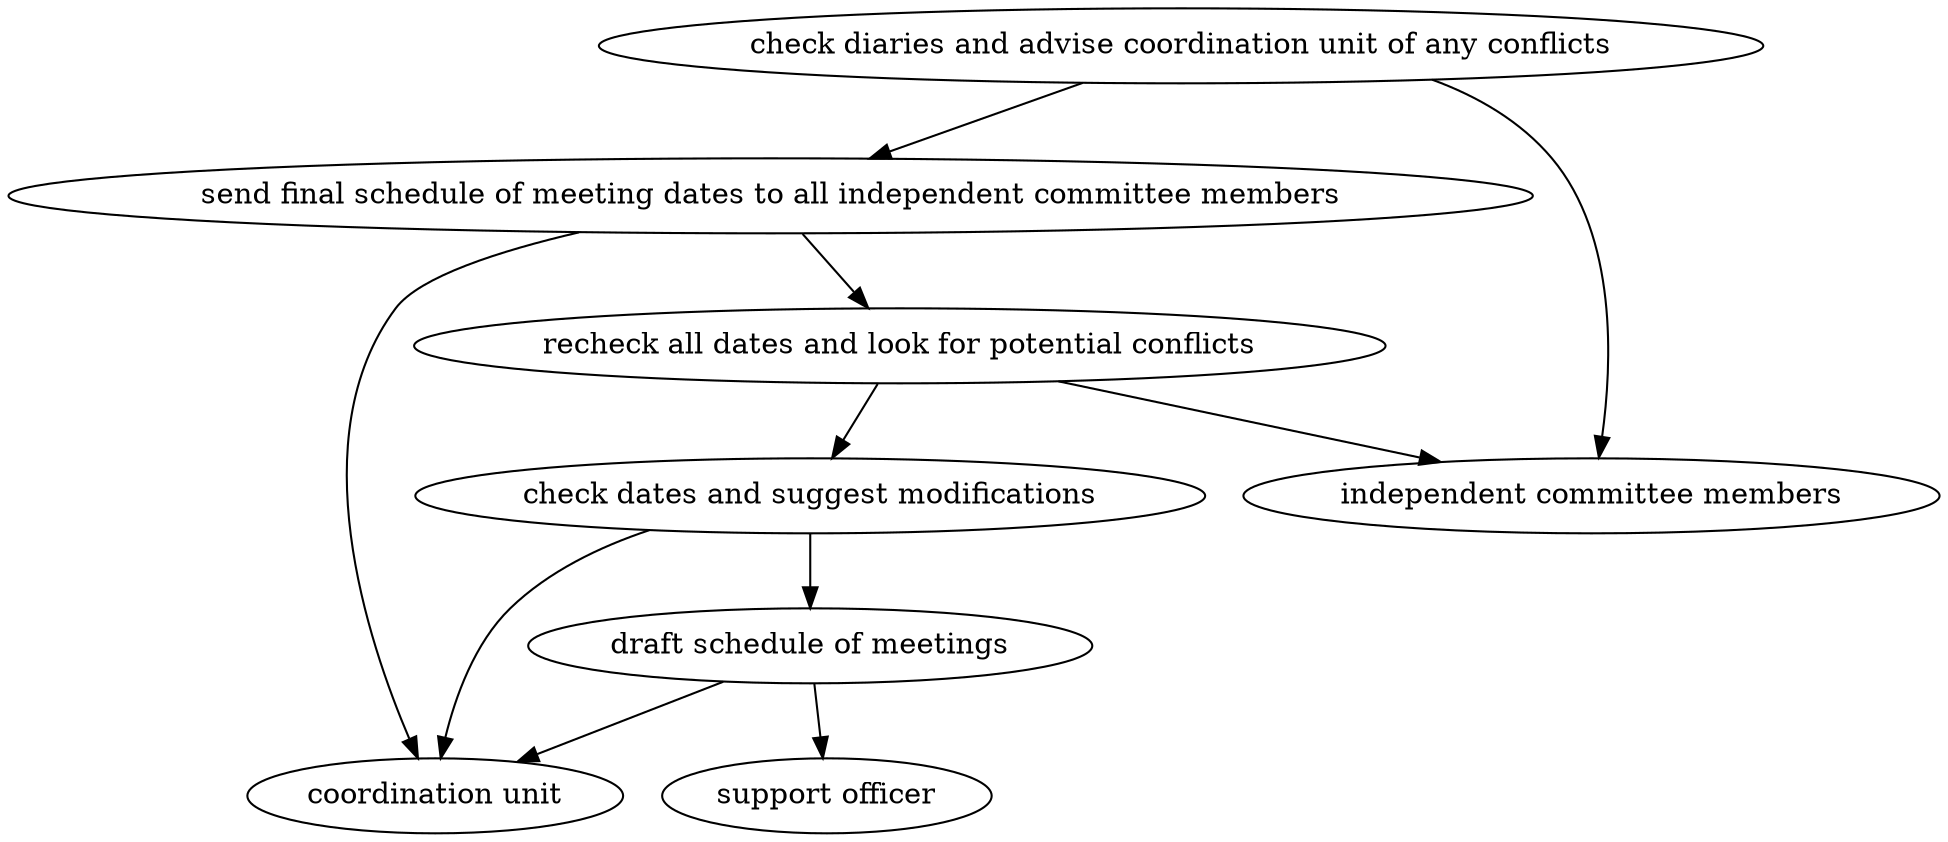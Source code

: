 strict digraph "doc-9.3" {
	graph [name="doc-9.3"];
	"draft schedule of meetings"	[attrs="{'type': 'Activity', 'label': 'draft schedule of meetings'}"];
	"support officer"	[attrs="{'type': 'Actor', 'label': 'support officer'}"];
	"draft schedule of meetings" -> "support officer"	[attrs="{'type': 'actor performer', 'label': 'actor performer'}"];
	"coordination unit"	[attrs="{'type': 'Activity', 'label': 'coordination unit'}"];
	"draft schedule of meetings" -> "coordination unit"	[attrs="{'type': 'flow', 'label': 'flow'}"];
	"check dates and suggest modifications"	[attrs="{'type': 'Activity', 'label': 'check dates and suggest modifications'}"];
	"check dates and suggest modifications" -> "draft schedule of meetings"	[attrs="{'type': 'flow', 'label': 'flow'}"];
	"check dates and suggest modifications" -> "coordination unit"	[attrs="{'type': 'actor performer', 'label': 'actor performer'}"];
	"recheck all dates and look for potential conflicts"	[attrs="{'type': 'Activity', 'label': 'recheck all dates and look for potential conflicts'}"];
	"recheck all dates and look for potential conflicts" -> "check dates and suggest modifications"	[attrs="{'type': 'flow', 'label': 'flow'}"];
	"independent committee members"	[attrs="{'type': 'Actor', 'label': 'independent committee members'}"];
	"recheck all dates and look for potential conflicts" -> "independent committee members"	[attrs="{'type': 'actor performer', 'label': 'actor performer'}"];
	"send final schedule of meeting dates to all independent committee members"	[attrs="{'type': 'Activity', 'label': 'send final schedule of meeting dates to all independent committee members'}"];
	"send final schedule of meeting dates to all independent committee members" -> "recheck all dates and look for potential conflicts"	[attrs="{'type': 'flow', 'label': 'flow'}"];
	"send final schedule of meeting dates to all independent committee members" -> "coordination unit"	[attrs="{'type': 'actor performer', 'label': 'actor performer'}"];
	"check diaries and advise coordination unit of any conflicts"	[attrs="{'type': 'Activity', 'label': 'check diaries and advise coordination unit of any conflicts'}"];
	"check diaries and advise coordination unit of any conflicts" -> "send final schedule of meeting dates to all independent committee members"	[attrs="{'type': 'flow', 'label': 'flow'}"];
	"check diaries and advise coordination unit of any conflicts" -> "independent committee members"	[attrs="{'type': 'actor performer', 'label': 'actor performer'}"];
}
